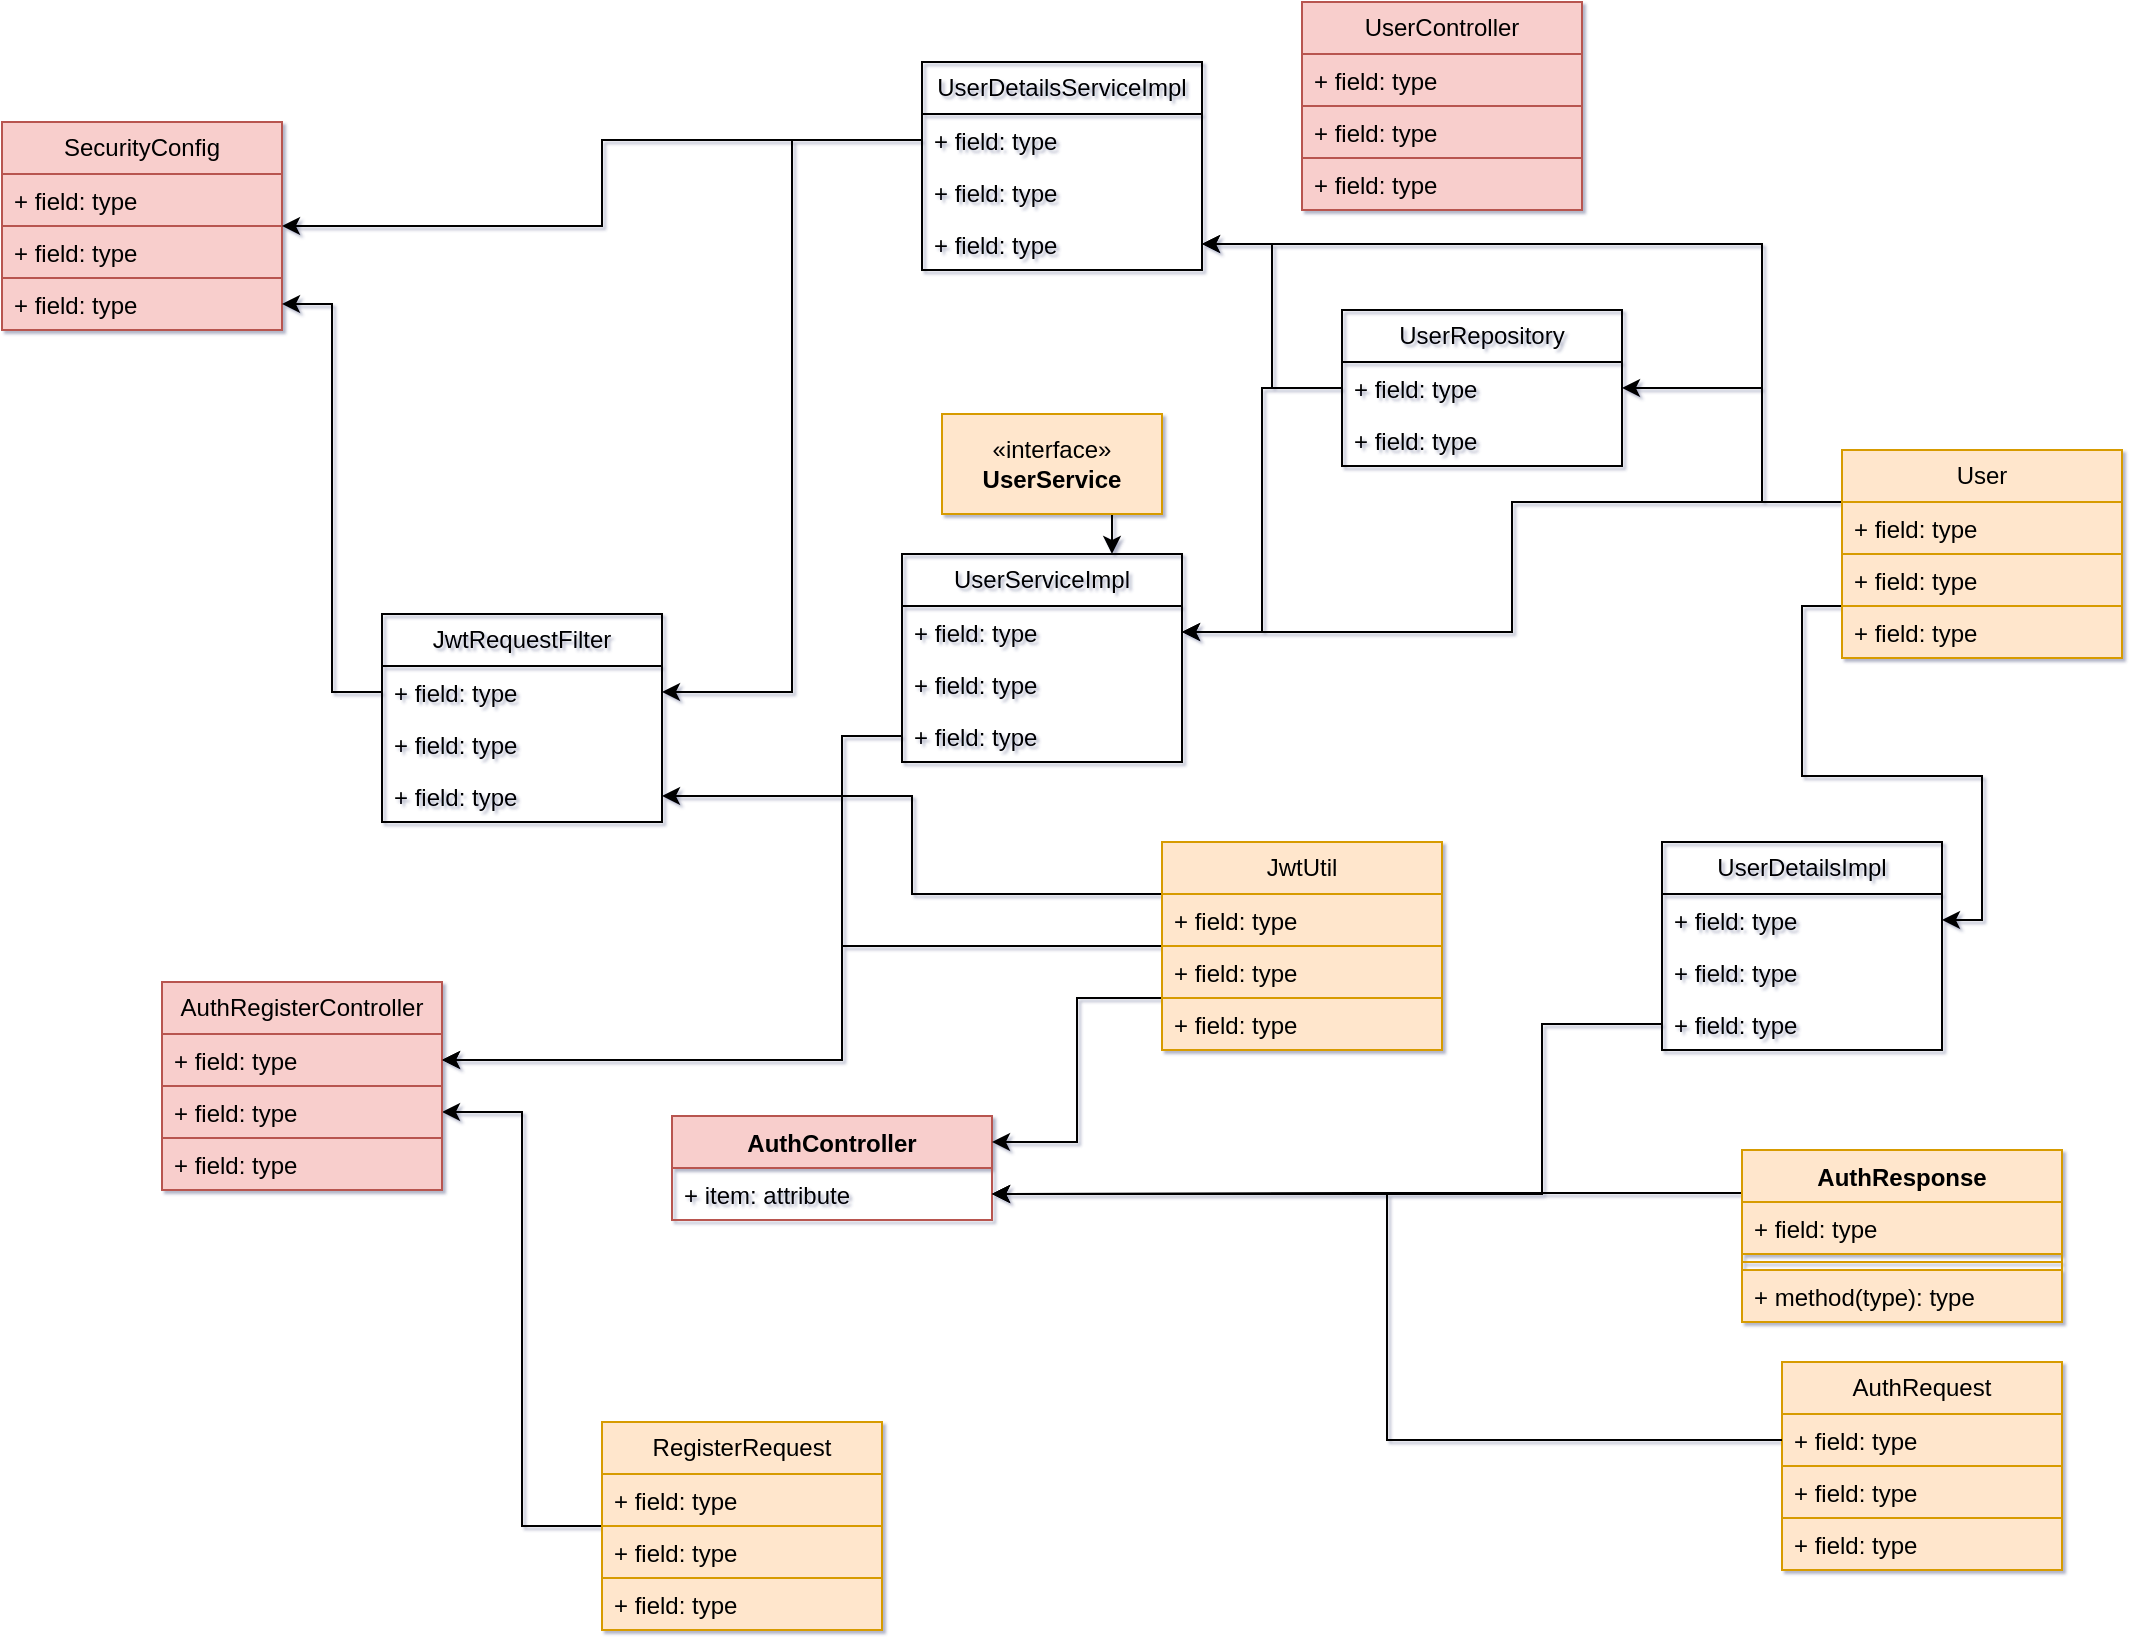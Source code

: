 <mxfile version="27.0.9">
  <diagram name="Página-1" id="gnQo8Tf9oA5QqZKX7aA6">
    <mxGraphModel dx="1281" dy="561" grid="1" gridSize="10" guides="1" tooltips="1" connect="1" arrows="1" fold="1" page="1" pageScale="1" pageWidth="1169" pageHeight="827" background="none" math="0" shadow="1">
      <root>
        <mxCell id="0" />
        <mxCell id="1" parent="0" />
        <mxCell id="LLa0DtGKEp2jdw4a15Qn-7" value="AuthController" style="swimlane;fontStyle=1;align=center;verticalAlign=top;childLayout=stackLayout;horizontal=1;startSize=26;horizontalStack=0;resizeParent=1;resizeParentMax=0;resizeLast=0;collapsible=1;marginBottom=0;whiteSpace=wrap;html=1;fillColor=#f8cecc;strokeColor=#b85450;" parent="1" vertex="1">
          <mxGeometry x="425" y="587" width="160" height="52" as="geometry">
            <mxRectangle x="425" y="600" width="120" height="30" as="alternateBounds" />
          </mxGeometry>
        </mxCell>
        <mxCell id="ibuIP2CkL-k3zzH0EWNu-28" value="+ item: attribute" style="text;strokeColor=none;fillColor=none;align=left;verticalAlign=top;spacingLeft=4;spacingRight=4;overflow=hidden;rotatable=0;points=[[0,0.5],[1,0.5]];portConstraint=eastwest;whiteSpace=wrap;html=1;" vertex="1" parent="LLa0DtGKEp2jdw4a15Qn-7">
          <mxGeometry y="26" width="160" height="26" as="geometry" />
        </mxCell>
        <mxCell id="LLa0DtGKEp2jdw4a15Qn-11" value="SecurityConfig" style="swimlane;fontStyle=0;childLayout=stackLayout;horizontal=1;startSize=26;fillColor=#f8cecc;horizontalStack=0;resizeParent=1;resizeParentMax=0;resizeLast=0;collapsible=1;marginBottom=0;whiteSpace=wrap;html=1;strokeColor=#b85450;" parent="1" vertex="1">
          <mxGeometry x="90" y="90" width="140" height="104" as="geometry" />
        </mxCell>
        <mxCell id="LLa0DtGKEp2jdw4a15Qn-12" value="+ field: type" style="text;strokeColor=#b85450;fillColor=#f8cecc;align=left;verticalAlign=top;spacingLeft=4;spacingRight=4;overflow=hidden;rotatable=0;points=[[0,0.5],[1,0.5]];portConstraint=eastwest;whiteSpace=wrap;html=1;" parent="LLa0DtGKEp2jdw4a15Qn-11" vertex="1">
          <mxGeometry y="26" width="140" height="26" as="geometry" />
        </mxCell>
        <mxCell id="LLa0DtGKEp2jdw4a15Qn-13" value="+ field: type" style="text;strokeColor=#b85450;fillColor=#f8cecc;align=left;verticalAlign=top;spacingLeft=4;spacingRight=4;overflow=hidden;rotatable=0;points=[[0,0.5],[1,0.5]];portConstraint=eastwest;whiteSpace=wrap;html=1;" parent="LLa0DtGKEp2jdw4a15Qn-11" vertex="1">
          <mxGeometry y="52" width="140" height="26" as="geometry" />
        </mxCell>
        <mxCell id="LLa0DtGKEp2jdw4a15Qn-14" value="+ field: type" style="text;strokeColor=#b85450;fillColor=#f8cecc;align=left;verticalAlign=top;spacingLeft=4;spacingRight=4;overflow=hidden;rotatable=0;points=[[0,0.5],[1,0.5]];portConstraint=eastwest;whiteSpace=wrap;html=1;" parent="LLa0DtGKEp2jdw4a15Qn-11" vertex="1">
          <mxGeometry y="78" width="140" height="26" as="geometry" />
        </mxCell>
        <mxCell id="LLa0DtGKEp2jdw4a15Qn-15" value="UserController" style="swimlane;fontStyle=0;childLayout=stackLayout;horizontal=1;startSize=26;fillColor=#f8cecc;horizontalStack=0;resizeParent=1;resizeParentMax=0;resizeLast=0;collapsible=1;marginBottom=0;whiteSpace=wrap;html=1;strokeColor=#b85450;" parent="1" vertex="1">
          <mxGeometry x="740" y="30" width="140" height="104" as="geometry" />
        </mxCell>
        <mxCell id="LLa0DtGKEp2jdw4a15Qn-16" value="+ field: type" style="text;strokeColor=#b85450;fillColor=#f8cecc;align=left;verticalAlign=top;spacingLeft=4;spacingRight=4;overflow=hidden;rotatable=0;points=[[0,0.5],[1,0.5]];portConstraint=eastwest;whiteSpace=wrap;html=1;" parent="LLa0DtGKEp2jdw4a15Qn-15" vertex="1">
          <mxGeometry y="26" width="140" height="26" as="geometry" />
        </mxCell>
        <mxCell id="LLa0DtGKEp2jdw4a15Qn-17" value="+ field: type" style="text;strokeColor=#b85450;fillColor=#f8cecc;align=left;verticalAlign=top;spacingLeft=4;spacingRight=4;overflow=hidden;rotatable=0;points=[[0,0.5],[1,0.5]];portConstraint=eastwest;whiteSpace=wrap;html=1;" parent="LLa0DtGKEp2jdw4a15Qn-15" vertex="1">
          <mxGeometry y="52" width="140" height="26" as="geometry" />
        </mxCell>
        <mxCell id="LLa0DtGKEp2jdw4a15Qn-18" value="+ field: type" style="text;strokeColor=#b85450;fillColor=#f8cecc;align=left;verticalAlign=top;spacingLeft=4;spacingRight=4;overflow=hidden;rotatable=0;points=[[0,0.5],[1,0.5]];portConstraint=eastwest;whiteSpace=wrap;html=1;" parent="LLa0DtGKEp2jdw4a15Qn-15" vertex="1">
          <mxGeometry y="78" width="140" height="26" as="geometry" />
        </mxCell>
        <mxCell id="ibuIP2CkL-k3zzH0EWNu-7" style="edgeStyle=orthogonalEdgeStyle;rounded=0;orthogonalLoop=1;jettySize=auto;html=1;exitX=0;exitY=0.25;exitDx=0;exitDy=0;entryX=1;entryY=0.5;entryDx=0;entryDy=0;" edge="1" parent="1" source="LLa0DtGKEp2jdw4a15Qn-19" target="LLa0DtGKEp2jdw4a15Qn-50">
          <mxGeometry relative="1" as="geometry">
            <Array as="points">
              <mxPoint x="970" y="280" />
              <mxPoint x="970" y="151" />
            </Array>
          </mxGeometry>
        </mxCell>
        <mxCell id="ibuIP2CkL-k3zzH0EWNu-8" style="edgeStyle=orthogonalEdgeStyle;rounded=0;orthogonalLoop=1;jettySize=auto;html=1;exitX=0;exitY=0.25;exitDx=0;exitDy=0;entryX=1;entryY=0.5;entryDx=0;entryDy=0;" edge="1" parent="1" source="LLa0DtGKEp2jdw4a15Qn-19" target="LLa0DtGKEp2jdw4a15Qn-25">
          <mxGeometry relative="1" as="geometry">
            <Array as="points">
              <mxPoint x="970" y="280" />
              <mxPoint x="970" y="223" />
            </Array>
          </mxGeometry>
        </mxCell>
        <mxCell id="ibuIP2CkL-k3zzH0EWNu-10" style="edgeStyle=orthogonalEdgeStyle;rounded=0;orthogonalLoop=1;jettySize=auto;html=1;exitX=0;exitY=0.25;exitDx=0;exitDy=0;" edge="1" parent="1" source="LLa0DtGKEp2jdw4a15Qn-19" target="LLa0DtGKEp2jdw4a15Qn-62">
          <mxGeometry relative="1" as="geometry" />
        </mxCell>
        <mxCell id="ibuIP2CkL-k3zzH0EWNu-11" style="edgeStyle=orthogonalEdgeStyle;rounded=0;orthogonalLoop=1;jettySize=auto;html=1;exitX=0;exitY=0.75;exitDx=0;exitDy=0;entryX=1;entryY=0.5;entryDx=0;entryDy=0;" edge="1" parent="1" source="LLa0DtGKEp2jdw4a15Qn-19" target="LLa0DtGKEp2jdw4a15Qn-43">
          <mxGeometry relative="1" as="geometry" />
        </mxCell>
        <mxCell id="LLa0DtGKEp2jdw4a15Qn-19" value="User" style="swimlane;fontStyle=0;childLayout=stackLayout;horizontal=1;startSize=26;fillColor=#ffe6cc;horizontalStack=0;resizeParent=1;resizeParentMax=0;resizeLast=0;collapsible=1;marginBottom=0;whiteSpace=wrap;html=1;strokeColor=#d79b00;" parent="1" vertex="1">
          <mxGeometry x="1010" y="254" width="140" height="104" as="geometry" />
        </mxCell>
        <mxCell id="LLa0DtGKEp2jdw4a15Qn-20" value="+ field: type" style="text;strokeColor=#d79b00;fillColor=#ffe6cc;align=left;verticalAlign=top;spacingLeft=4;spacingRight=4;overflow=hidden;rotatable=0;points=[[0,0.5],[1,0.5]];portConstraint=eastwest;whiteSpace=wrap;html=1;" parent="LLa0DtGKEp2jdw4a15Qn-19" vertex="1">
          <mxGeometry y="26" width="140" height="26" as="geometry" />
        </mxCell>
        <mxCell id="LLa0DtGKEp2jdw4a15Qn-21" value="+ field: type" style="text;strokeColor=#d79b00;fillColor=#ffe6cc;align=left;verticalAlign=top;spacingLeft=4;spacingRight=4;overflow=hidden;rotatable=0;points=[[0,0.5],[1,0.5]];portConstraint=eastwest;whiteSpace=wrap;html=1;" parent="LLa0DtGKEp2jdw4a15Qn-19" vertex="1">
          <mxGeometry y="52" width="140" height="26" as="geometry" />
        </mxCell>
        <mxCell id="LLa0DtGKEp2jdw4a15Qn-22" value="+ field: type" style="text;strokeColor=#d79b00;fillColor=#ffe6cc;align=left;verticalAlign=top;spacingLeft=4;spacingRight=4;overflow=hidden;rotatable=0;points=[[0,0.5],[1,0.5]];portConstraint=eastwest;whiteSpace=wrap;html=1;" parent="LLa0DtGKEp2jdw4a15Qn-19" vertex="1">
          <mxGeometry y="78" width="140" height="26" as="geometry" />
        </mxCell>
        <mxCell id="LLa0DtGKEp2jdw4a15Qn-23" value="UserRepository" style="swimlane;fontStyle=0;childLayout=stackLayout;horizontal=1;startSize=26;fillColor=none;horizontalStack=0;resizeParent=1;resizeParentMax=0;resizeLast=0;collapsible=1;marginBottom=0;whiteSpace=wrap;html=1;" parent="1" vertex="1">
          <mxGeometry x="760" y="184" width="140" height="78" as="geometry" />
        </mxCell>
        <mxCell id="LLa0DtGKEp2jdw4a15Qn-25" value="+ field: type" style="text;strokeColor=none;fillColor=none;align=left;verticalAlign=top;spacingLeft=4;spacingRight=4;overflow=hidden;rotatable=0;points=[[0,0.5],[1,0.5]];portConstraint=eastwest;whiteSpace=wrap;html=1;" parent="LLa0DtGKEp2jdw4a15Qn-23" vertex="1">
          <mxGeometry y="26" width="140" height="26" as="geometry" />
        </mxCell>
        <mxCell id="LLa0DtGKEp2jdw4a15Qn-26" value="+ field: type" style="text;strokeColor=none;fillColor=none;align=left;verticalAlign=top;spacingLeft=4;spacingRight=4;overflow=hidden;rotatable=0;points=[[0,0.5],[1,0.5]];portConstraint=eastwest;whiteSpace=wrap;html=1;" parent="LLa0DtGKEp2jdw4a15Qn-23" vertex="1">
          <mxGeometry y="52" width="140" height="26" as="geometry" />
        </mxCell>
        <mxCell id="LLa0DtGKEp2jdw4a15Qn-28" value="AuthRequest" style="swimlane;fontStyle=0;childLayout=stackLayout;horizontal=1;startSize=26;fillColor=#ffe6cc;horizontalStack=0;resizeParent=1;resizeParentMax=0;resizeLast=0;collapsible=1;marginBottom=0;whiteSpace=wrap;html=1;strokeColor=#d79b00;" parent="1" vertex="1">
          <mxGeometry x="980" y="710" width="140" height="104" as="geometry" />
        </mxCell>
        <mxCell id="LLa0DtGKEp2jdw4a15Qn-29" value="+ field: type" style="text;strokeColor=#d79b00;fillColor=#ffe6cc;align=left;verticalAlign=top;spacingLeft=4;spacingRight=4;overflow=hidden;rotatable=0;points=[[0,0.5],[1,0.5]];portConstraint=eastwest;whiteSpace=wrap;html=1;" parent="LLa0DtGKEp2jdw4a15Qn-28" vertex="1">
          <mxGeometry y="26" width="140" height="26" as="geometry" />
        </mxCell>
        <mxCell id="LLa0DtGKEp2jdw4a15Qn-30" value="+ field: type" style="text;strokeColor=#d79b00;fillColor=#ffe6cc;align=left;verticalAlign=top;spacingLeft=4;spacingRight=4;overflow=hidden;rotatable=0;points=[[0,0.5],[1,0.5]];portConstraint=eastwest;whiteSpace=wrap;html=1;" parent="LLa0DtGKEp2jdw4a15Qn-28" vertex="1">
          <mxGeometry y="52" width="140" height="26" as="geometry" />
        </mxCell>
        <mxCell id="LLa0DtGKEp2jdw4a15Qn-31" value="+ field: type" style="text;strokeColor=#d79b00;fillColor=#ffe6cc;align=left;verticalAlign=top;spacingLeft=4;spacingRight=4;overflow=hidden;rotatable=0;points=[[0,0.5],[1,0.5]];portConstraint=eastwest;whiteSpace=wrap;html=1;" parent="LLa0DtGKEp2jdw4a15Qn-28" vertex="1">
          <mxGeometry y="78" width="140" height="26" as="geometry" />
        </mxCell>
        <mxCell id="ibuIP2CkL-k3zzH0EWNu-31" style="edgeStyle=orthogonalEdgeStyle;rounded=0;orthogonalLoop=1;jettySize=auto;html=1;exitX=0;exitY=0.25;exitDx=0;exitDy=0;entryX=1;entryY=0.5;entryDx=0;entryDy=0;" edge="1" parent="1" source="LLa0DtGKEp2jdw4a15Qn-32" target="ibuIP2CkL-k3zzH0EWNu-28">
          <mxGeometry relative="1" as="geometry" />
        </mxCell>
        <mxCell id="LLa0DtGKEp2jdw4a15Qn-32" value="AuthResponse" style="swimlane;fontStyle=1;align=center;verticalAlign=top;childLayout=stackLayout;horizontal=1;startSize=26;horizontalStack=0;resizeParent=1;resizeParentMax=0;resizeLast=0;collapsible=1;marginBottom=0;whiteSpace=wrap;html=1;fillColor=#ffe6cc;strokeColor=#d79b00;" parent="1" vertex="1">
          <mxGeometry x="960" y="604" width="160" height="86" as="geometry" />
        </mxCell>
        <mxCell id="LLa0DtGKEp2jdw4a15Qn-33" value="+ field: type" style="text;strokeColor=#d79b00;fillColor=#ffe6cc;align=left;verticalAlign=top;spacingLeft=4;spacingRight=4;overflow=hidden;rotatable=0;points=[[0,0.5],[1,0.5]];portConstraint=eastwest;whiteSpace=wrap;html=1;" parent="LLa0DtGKEp2jdw4a15Qn-32" vertex="1">
          <mxGeometry y="26" width="160" height="26" as="geometry" />
        </mxCell>
        <mxCell id="LLa0DtGKEp2jdw4a15Qn-34" value="" style="line;strokeWidth=1;fillColor=#ffe6cc;align=left;verticalAlign=middle;spacingTop=-1;spacingLeft=3;spacingRight=3;rotatable=0;labelPosition=right;points=[];portConstraint=eastwest;strokeColor=#d79b00;" parent="LLa0DtGKEp2jdw4a15Qn-32" vertex="1">
          <mxGeometry y="52" width="160" height="8" as="geometry" />
        </mxCell>
        <mxCell id="LLa0DtGKEp2jdw4a15Qn-35" value="+ method(type): type" style="text;strokeColor=#d79b00;fillColor=#ffe6cc;align=left;verticalAlign=top;spacingLeft=4;spacingRight=4;overflow=hidden;rotatable=0;points=[[0,0.5],[1,0.5]];portConstraint=eastwest;whiteSpace=wrap;html=1;" parent="LLa0DtGKEp2jdw4a15Qn-32" vertex="1">
          <mxGeometry y="60" width="160" height="26" as="geometry" />
        </mxCell>
        <mxCell id="ibuIP2CkL-k3zzH0EWNu-25" style="edgeStyle=orthogonalEdgeStyle;rounded=0;orthogonalLoop=1;jettySize=auto;html=1;exitX=0;exitY=0.5;exitDx=0;exitDy=0;entryX=1;entryY=0.5;entryDx=0;entryDy=0;" edge="1" parent="1" source="LLa0DtGKEp2jdw4a15Qn-36" target="LLa0DtGKEp2jdw4a15Qn-79">
          <mxGeometry relative="1" as="geometry" />
        </mxCell>
        <mxCell id="LLa0DtGKEp2jdw4a15Qn-36" value="RegisterRequest" style="swimlane;fontStyle=0;childLayout=stackLayout;horizontal=1;startSize=26;fillColor=#ffe6cc;horizontalStack=0;resizeParent=1;resizeParentMax=0;resizeLast=0;collapsible=1;marginBottom=0;whiteSpace=wrap;html=1;strokeColor=#d79b00;" parent="1" vertex="1">
          <mxGeometry x="390" y="740" width="140" height="104" as="geometry" />
        </mxCell>
        <mxCell id="LLa0DtGKEp2jdw4a15Qn-37" value="+ field: type" style="text;strokeColor=#d79b00;fillColor=#ffe6cc;align=left;verticalAlign=top;spacingLeft=4;spacingRight=4;overflow=hidden;rotatable=0;points=[[0,0.5],[1,0.5]];portConstraint=eastwest;whiteSpace=wrap;html=1;" parent="LLa0DtGKEp2jdw4a15Qn-36" vertex="1">
          <mxGeometry y="26" width="140" height="26" as="geometry" />
        </mxCell>
        <mxCell id="LLa0DtGKEp2jdw4a15Qn-38" value="+ field: type" style="text;strokeColor=#d79b00;fillColor=#ffe6cc;align=left;verticalAlign=top;spacingLeft=4;spacingRight=4;overflow=hidden;rotatable=0;points=[[0,0.5],[1,0.5]];portConstraint=eastwest;whiteSpace=wrap;html=1;" parent="LLa0DtGKEp2jdw4a15Qn-36" vertex="1">
          <mxGeometry y="52" width="140" height="26" as="geometry" />
        </mxCell>
        <mxCell id="LLa0DtGKEp2jdw4a15Qn-39" value="+ field: type" style="text;strokeColor=#d79b00;fillColor=#ffe6cc;align=left;verticalAlign=top;spacingLeft=4;spacingRight=4;overflow=hidden;rotatable=0;points=[[0,0.5],[1,0.5]];portConstraint=eastwest;whiteSpace=wrap;html=1;" parent="LLa0DtGKEp2jdw4a15Qn-36" vertex="1">
          <mxGeometry y="78" width="140" height="26" as="geometry" />
        </mxCell>
        <mxCell id="LLa0DtGKEp2jdw4a15Qn-47" value="UserDetailsServiceImpl" style="swimlane;fontStyle=0;childLayout=stackLayout;horizontal=1;startSize=26;fillColor=none;horizontalStack=0;resizeParent=1;resizeParentMax=0;resizeLast=0;collapsible=1;marginBottom=0;whiteSpace=wrap;html=1;" parent="1" vertex="1">
          <mxGeometry x="550" y="60" width="140" height="104" as="geometry" />
        </mxCell>
        <mxCell id="LLa0DtGKEp2jdw4a15Qn-48" value="+ field: type" style="text;strokeColor=none;fillColor=none;align=left;verticalAlign=top;spacingLeft=4;spacingRight=4;overflow=hidden;rotatable=0;points=[[0,0.5],[1,0.5]];portConstraint=eastwest;whiteSpace=wrap;html=1;" parent="LLa0DtGKEp2jdw4a15Qn-47" vertex="1">
          <mxGeometry y="26" width="140" height="26" as="geometry" />
        </mxCell>
        <mxCell id="LLa0DtGKEp2jdw4a15Qn-49" value="+ field: type" style="text;strokeColor=none;fillColor=none;align=left;verticalAlign=top;spacingLeft=4;spacingRight=4;overflow=hidden;rotatable=0;points=[[0,0.5],[1,0.5]];portConstraint=eastwest;whiteSpace=wrap;html=1;" parent="LLa0DtGKEp2jdw4a15Qn-47" vertex="1">
          <mxGeometry y="52" width="140" height="26" as="geometry" />
        </mxCell>
        <mxCell id="LLa0DtGKEp2jdw4a15Qn-50" value="+ field: type" style="text;strokeColor=none;fillColor=none;align=left;verticalAlign=top;spacingLeft=4;spacingRight=4;overflow=hidden;rotatable=0;points=[[0,0.5],[1,0.5]];portConstraint=eastwest;whiteSpace=wrap;html=1;" parent="LLa0DtGKEp2jdw4a15Qn-47" vertex="1">
          <mxGeometry y="78" width="140" height="26" as="geometry" />
        </mxCell>
        <mxCell id="LLa0DtGKEp2jdw4a15Qn-66" style="edgeStyle=orthogonalEdgeStyle;rounded=0;orthogonalLoop=1;jettySize=auto;html=1;exitX=0.75;exitY=1;exitDx=0;exitDy=0;entryX=0.75;entryY=0;entryDx=0;entryDy=0;" parent="1" source="LLa0DtGKEp2jdw4a15Qn-60" target="LLa0DtGKEp2jdw4a15Qn-61" edge="1">
          <mxGeometry relative="1" as="geometry" />
        </mxCell>
        <mxCell id="LLa0DtGKEp2jdw4a15Qn-60" value="«interface»&lt;br&gt;&lt;b&gt;UserService&lt;/b&gt;" style="html=1;whiteSpace=wrap;fillColor=#ffe6cc;strokeColor=#d79b00;" parent="1" vertex="1">
          <mxGeometry x="560" y="236" width="110" height="50" as="geometry" />
        </mxCell>
        <mxCell id="LLa0DtGKEp2jdw4a15Qn-61" value="UserServiceImpl" style="swimlane;fontStyle=0;childLayout=stackLayout;horizontal=1;startSize=26;fillColor=none;horizontalStack=0;resizeParent=1;resizeParentMax=0;resizeLast=0;collapsible=1;marginBottom=0;whiteSpace=wrap;html=1;" parent="1" vertex="1">
          <mxGeometry x="540" y="306" width="140" height="104" as="geometry" />
        </mxCell>
        <mxCell id="LLa0DtGKEp2jdw4a15Qn-62" value="+ field: type" style="text;strokeColor=none;fillColor=none;align=left;verticalAlign=top;spacingLeft=4;spacingRight=4;overflow=hidden;rotatable=0;points=[[0,0.5],[1,0.5]];portConstraint=eastwest;whiteSpace=wrap;html=1;" parent="LLa0DtGKEp2jdw4a15Qn-61" vertex="1">
          <mxGeometry y="26" width="140" height="26" as="geometry" />
        </mxCell>
        <mxCell id="LLa0DtGKEp2jdw4a15Qn-63" value="+ field: type" style="text;strokeColor=none;fillColor=none;align=left;verticalAlign=top;spacingLeft=4;spacingRight=4;overflow=hidden;rotatable=0;points=[[0,0.5],[1,0.5]];portConstraint=eastwest;whiteSpace=wrap;html=1;" parent="LLa0DtGKEp2jdw4a15Qn-61" vertex="1">
          <mxGeometry y="52" width="140" height="26" as="geometry" />
        </mxCell>
        <mxCell id="LLa0DtGKEp2jdw4a15Qn-64" value="+ field: type" style="text;strokeColor=none;fillColor=none;align=left;verticalAlign=top;spacingLeft=4;spacingRight=4;overflow=hidden;rotatable=0;points=[[0,0.5],[1,0.5]];portConstraint=eastwest;whiteSpace=wrap;html=1;" parent="LLa0DtGKEp2jdw4a15Qn-61" vertex="1">
          <mxGeometry y="78" width="140" height="26" as="geometry" />
        </mxCell>
        <mxCell id="ibuIP2CkL-k3zzH0EWNu-3" style="edgeStyle=orthogonalEdgeStyle;rounded=0;orthogonalLoop=1;jettySize=auto;html=1;exitX=0;exitY=0.25;exitDx=0;exitDy=0;entryX=1;entryY=0.5;entryDx=0;entryDy=0;" edge="1" parent="1" source="LLa0DtGKEp2jdw4a15Qn-72" target="LLa0DtGKEp2jdw4a15Qn-96">
          <mxGeometry relative="1" as="geometry" />
        </mxCell>
        <mxCell id="ibuIP2CkL-k3zzH0EWNu-12" style="edgeStyle=orthogonalEdgeStyle;rounded=0;orthogonalLoop=1;jettySize=auto;html=1;exitX=0;exitY=0.75;exitDx=0;exitDy=0;entryX=1;entryY=0.25;entryDx=0;entryDy=0;" edge="1" parent="1" source="LLa0DtGKEp2jdw4a15Qn-72" target="LLa0DtGKEp2jdw4a15Qn-7">
          <mxGeometry relative="1" as="geometry" />
        </mxCell>
        <mxCell id="ibuIP2CkL-k3zzH0EWNu-24" style="edgeStyle=orthogonalEdgeStyle;rounded=0;orthogonalLoop=1;jettySize=auto;html=1;exitX=0;exitY=0.5;exitDx=0;exitDy=0;entryX=1;entryY=0.5;entryDx=0;entryDy=0;" edge="1" parent="1" source="LLa0DtGKEp2jdw4a15Qn-72" target="LLa0DtGKEp2jdw4a15Qn-78">
          <mxGeometry relative="1" as="geometry">
            <Array as="points">
              <mxPoint x="510" y="502" />
              <mxPoint x="510" y="559" />
            </Array>
          </mxGeometry>
        </mxCell>
        <mxCell id="LLa0DtGKEp2jdw4a15Qn-72" value="JwtUtil" style="swimlane;fontStyle=0;childLayout=stackLayout;horizontal=1;startSize=26;fillColor=#ffe6cc;horizontalStack=0;resizeParent=1;resizeParentMax=0;resizeLast=0;collapsible=1;marginBottom=0;whiteSpace=wrap;html=1;strokeColor=#d79b00;" parent="1" vertex="1">
          <mxGeometry x="670" y="450" width="140" height="104" as="geometry" />
        </mxCell>
        <mxCell id="LLa0DtGKEp2jdw4a15Qn-73" value="+ field: type" style="text;strokeColor=#d79b00;fillColor=#ffe6cc;align=left;verticalAlign=top;spacingLeft=4;spacingRight=4;overflow=hidden;rotatable=0;points=[[0,0.5],[1,0.5]];portConstraint=eastwest;whiteSpace=wrap;html=1;" parent="LLa0DtGKEp2jdw4a15Qn-72" vertex="1">
          <mxGeometry y="26" width="140" height="26" as="geometry" />
        </mxCell>
        <mxCell id="LLa0DtGKEp2jdw4a15Qn-74" value="+ field: type" style="text;strokeColor=#d79b00;fillColor=#ffe6cc;align=left;verticalAlign=top;spacingLeft=4;spacingRight=4;overflow=hidden;rotatable=0;points=[[0,0.5],[1,0.5]];portConstraint=eastwest;whiteSpace=wrap;html=1;" parent="LLa0DtGKEp2jdw4a15Qn-72" vertex="1">
          <mxGeometry y="52" width="140" height="26" as="geometry" />
        </mxCell>
        <mxCell id="LLa0DtGKEp2jdw4a15Qn-75" value="+ field: type" style="text;strokeColor=#d79b00;fillColor=#ffe6cc;align=left;verticalAlign=top;spacingLeft=4;spacingRight=4;overflow=hidden;rotatable=0;points=[[0,0.5],[1,0.5]];portConstraint=eastwest;whiteSpace=wrap;html=1;" parent="LLa0DtGKEp2jdw4a15Qn-72" vertex="1">
          <mxGeometry y="78" width="140" height="26" as="geometry" />
        </mxCell>
        <mxCell id="LLa0DtGKEp2jdw4a15Qn-77" value="AuthRegisterController" style="swimlane;fontStyle=0;childLayout=stackLayout;horizontal=1;startSize=26;fillColor=#f8cecc;horizontalStack=0;resizeParent=1;resizeParentMax=0;resizeLast=0;collapsible=1;marginBottom=0;whiteSpace=wrap;html=1;strokeColor=#b85450;" parent="1" vertex="1">
          <mxGeometry x="170" y="520" width="140" height="104" as="geometry" />
        </mxCell>
        <mxCell id="LLa0DtGKEp2jdw4a15Qn-78" value="+ field: type" style="text;strokeColor=#b85450;fillColor=#f8cecc;align=left;verticalAlign=top;spacingLeft=4;spacingRight=4;overflow=hidden;rotatable=0;points=[[0,0.5],[1,0.5]];portConstraint=eastwest;whiteSpace=wrap;html=1;" parent="LLa0DtGKEp2jdw4a15Qn-77" vertex="1">
          <mxGeometry y="26" width="140" height="26" as="geometry" />
        </mxCell>
        <mxCell id="LLa0DtGKEp2jdw4a15Qn-79" value="+ field: type" style="text;strokeColor=#b85450;fillColor=#f8cecc;align=left;verticalAlign=top;spacingLeft=4;spacingRight=4;overflow=hidden;rotatable=0;points=[[0,0.5],[1,0.5]];portConstraint=eastwest;whiteSpace=wrap;html=1;" parent="LLa0DtGKEp2jdw4a15Qn-77" vertex="1">
          <mxGeometry y="52" width="140" height="26" as="geometry" />
        </mxCell>
        <mxCell id="LLa0DtGKEp2jdw4a15Qn-80" value="+ field: type" style="text;strokeColor=#b85450;fillColor=#f8cecc;align=left;verticalAlign=top;spacingLeft=4;spacingRight=4;overflow=hidden;rotatable=0;points=[[0,0.5],[1,0.5]];portConstraint=eastwest;whiteSpace=wrap;html=1;" parent="LLa0DtGKEp2jdw4a15Qn-77" vertex="1">
          <mxGeometry y="78" width="140" height="26" as="geometry" />
        </mxCell>
        <mxCell id="LLa0DtGKEp2jdw4a15Qn-93" value="JwtRequestFilter" style="swimlane;fontStyle=0;childLayout=stackLayout;horizontal=1;startSize=26;fillColor=none;horizontalStack=0;resizeParent=1;resizeParentMax=0;resizeLast=0;collapsible=1;marginBottom=0;whiteSpace=wrap;html=1;" parent="1" vertex="1">
          <mxGeometry x="280" y="336" width="140" height="104" as="geometry" />
        </mxCell>
        <mxCell id="LLa0DtGKEp2jdw4a15Qn-94" value="+ field: type" style="text;strokeColor=none;fillColor=none;align=left;verticalAlign=top;spacingLeft=4;spacingRight=4;overflow=hidden;rotatable=0;points=[[0,0.5],[1,0.5]];portConstraint=eastwest;whiteSpace=wrap;html=1;" parent="LLa0DtGKEp2jdw4a15Qn-93" vertex="1">
          <mxGeometry y="26" width="140" height="26" as="geometry" />
        </mxCell>
        <mxCell id="LLa0DtGKEp2jdw4a15Qn-95" value="+ field: type" style="text;strokeColor=none;fillColor=none;align=left;verticalAlign=top;spacingLeft=4;spacingRight=4;overflow=hidden;rotatable=0;points=[[0,0.5],[1,0.5]];portConstraint=eastwest;whiteSpace=wrap;html=1;" parent="LLa0DtGKEp2jdw4a15Qn-93" vertex="1">
          <mxGeometry y="52" width="140" height="26" as="geometry" />
        </mxCell>
        <mxCell id="LLa0DtGKEp2jdw4a15Qn-96" value="+ field: type" style="text;strokeColor=none;fillColor=none;align=left;verticalAlign=top;spacingLeft=4;spacingRight=4;overflow=hidden;rotatable=0;points=[[0,0.5],[1,0.5]];portConstraint=eastwest;whiteSpace=wrap;html=1;" parent="LLa0DtGKEp2jdw4a15Qn-93" vertex="1">
          <mxGeometry y="78" width="140" height="26" as="geometry" />
        </mxCell>
        <mxCell id="LLa0DtGKEp2jdw4a15Qn-42" value="UserDetailsImpl" style="swimlane;fontStyle=0;childLayout=stackLayout;horizontal=1;startSize=26;fillColor=none;horizontalStack=0;resizeParent=1;resizeParentMax=0;resizeLast=0;collapsible=1;marginBottom=0;whiteSpace=wrap;html=1;" parent="1" vertex="1">
          <mxGeometry x="920" y="450" width="140" height="104" as="geometry" />
        </mxCell>
        <mxCell id="LLa0DtGKEp2jdw4a15Qn-43" value="+ field: type" style="text;strokeColor=none;fillColor=none;align=left;verticalAlign=top;spacingLeft=4;spacingRight=4;overflow=hidden;rotatable=0;points=[[0,0.5],[1,0.5]];portConstraint=eastwest;whiteSpace=wrap;html=1;" parent="LLa0DtGKEp2jdw4a15Qn-42" vertex="1">
          <mxGeometry y="26" width="140" height="26" as="geometry" />
        </mxCell>
        <mxCell id="LLa0DtGKEp2jdw4a15Qn-44" value="+ field: type" style="text;strokeColor=none;fillColor=none;align=left;verticalAlign=top;spacingLeft=4;spacingRight=4;overflow=hidden;rotatable=0;points=[[0,0.5],[1,0.5]];portConstraint=eastwest;whiteSpace=wrap;html=1;" parent="LLa0DtGKEp2jdw4a15Qn-42" vertex="1">
          <mxGeometry y="52" width="140" height="26" as="geometry" />
        </mxCell>
        <mxCell id="LLa0DtGKEp2jdw4a15Qn-45" value="+ field: type" style="text;strokeColor=none;fillColor=none;align=left;verticalAlign=top;spacingLeft=4;spacingRight=4;overflow=hidden;rotatable=0;points=[[0,0.5],[1,0.5]];portConstraint=eastwest;whiteSpace=wrap;html=1;" parent="LLa0DtGKEp2jdw4a15Qn-42" vertex="1">
          <mxGeometry y="78" width="140" height="26" as="geometry" />
        </mxCell>
        <mxCell id="ibuIP2CkL-k3zzH0EWNu-2" style="edgeStyle=orthogonalEdgeStyle;rounded=0;orthogonalLoop=1;jettySize=auto;html=1;exitX=0;exitY=0.5;exitDx=0;exitDy=0;entryX=1;entryY=0.5;entryDx=0;entryDy=0;" edge="1" parent="1" source="LLa0DtGKEp2jdw4a15Qn-48" target="LLa0DtGKEp2jdw4a15Qn-11">
          <mxGeometry relative="1" as="geometry" />
        </mxCell>
        <mxCell id="ibuIP2CkL-k3zzH0EWNu-5" style="edgeStyle=orthogonalEdgeStyle;rounded=0;orthogonalLoop=1;jettySize=auto;html=1;exitX=0;exitY=0.5;exitDx=0;exitDy=0;entryX=1;entryY=0.5;entryDx=0;entryDy=0;" edge="1" parent="1" source="LLa0DtGKEp2jdw4a15Qn-48" target="LLa0DtGKEp2jdw4a15Qn-94">
          <mxGeometry relative="1" as="geometry" />
        </mxCell>
        <mxCell id="ibuIP2CkL-k3zzH0EWNu-6" style="edgeStyle=orthogonalEdgeStyle;rounded=0;orthogonalLoop=1;jettySize=auto;html=1;exitX=0;exitY=0.5;exitDx=0;exitDy=0;entryX=1;entryY=0.5;entryDx=0;entryDy=0;" edge="1" parent="1" source="LLa0DtGKEp2jdw4a15Qn-25" target="LLa0DtGKEp2jdw4a15Qn-50">
          <mxGeometry relative="1" as="geometry" />
        </mxCell>
        <mxCell id="ibuIP2CkL-k3zzH0EWNu-9" style="edgeStyle=orthogonalEdgeStyle;rounded=0;orthogonalLoop=1;jettySize=auto;html=1;exitX=0;exitY=0.5;exitDx=0;exitDy=0;entryX=1;entryY=0.5;entryDx=0;entryDy=0;" edge="1" parent="1" source="LLa0DtGKEp2jdw4a15Qn-25" target="LLa0DtGKEp2jdw4a15Qn-62">
          <mxGeometry relative="1" as="geometry" />
        </mxCell>
        <mxCell id="ibuIP2CkL-k3zzH0EWNu-23" style="edgeStyle=orthogonalEdgeStyle;rounded=0;orthogonalLoop=1;jettySize=auto;html=1;exitX=0;exitY=0.5;exitDx=0;exitDy=0;entryX=1;entryY=0.5;entryDx=0;entryDy=0;" edge="1" parent="1" source="LLa0DtGKEp2jdw4a15Qn-64" target="LLa0DtGKEp2jdw4a15Qn-78">
          <mxGeometry relative="1" as="geometry">
            <Array as="points">
              <mxPoint x="510" y="397" />
              <mxPoint x="510" y="559" />
            </Array>
          </mxGeometry>
        </mxCell>
        <mxCell id="ibuIP2CkL-k3zzH0EWNu-33" style="edgeStyle=orthogonalEdgeStyle;rounded=0;orthogonalLoop=1;jettySize=auto;html=1;exitX=0;exitY=0.5;exitDx=0;exitDy=0;entryX=1;entryY=0.5;entryDx=0;entryDy=0;" edge="1" parent="1" source="LLa0DtGKEp2jdw4a15Qn-45" target="ibuIP2CkL-k3zzH0EWNu-28">
          <mxGeometry relative="1" as="geometry">
            <Array as="points">
              <mxPoint x="860" y="541" />
              <mxPoint x="860" y="626" />
            </Array>
          </mxGeometry>
        </mxCell>
        <mxCell id="ibuIP2CkL-k3zzH0EWNu-34" style="edgeStyle=orthogonalEdgeStyle;rounded=0;orthogonalLoop=1;jettySize=auto;html=1;exitX=0;exitY=0.5;exitDx=0;exitDy=0;entryX=1;entryY=0.5;entryDx=0;entryDy=0;" edge="1" parent="1" source="LLa0DtGKEp2jdw4a15Qn-29" target="ibuIP2CkL-k3zzH0EWNu-28">
          <mxGeometry relative="1" as="geometry" />
        </mxCell>
        <mxCell id="ibuIP2CkL-k3zzH0EWNu-35" style="edgeStyle=orthogonalEdgeStyle;rounded=0;orthogonalLoop=1;jettySize=auto;html=1;exitX=0;exitY=0.5;exitDx=0;exitDy=0;entryX=1;entryY=0.5;entryDx=0;entryDy=0;" edge="1" parent="1" source="LLa0DtGKEp2jdw4a15Qn-94" target="LLa0DtGKEp2jdw4a15Qn-14">
          <mxGeometry relative="1" as="geometry" />
        </mxCell>
      </root>
    </mxGraphModel>
  </diagram>
</mxfile>
